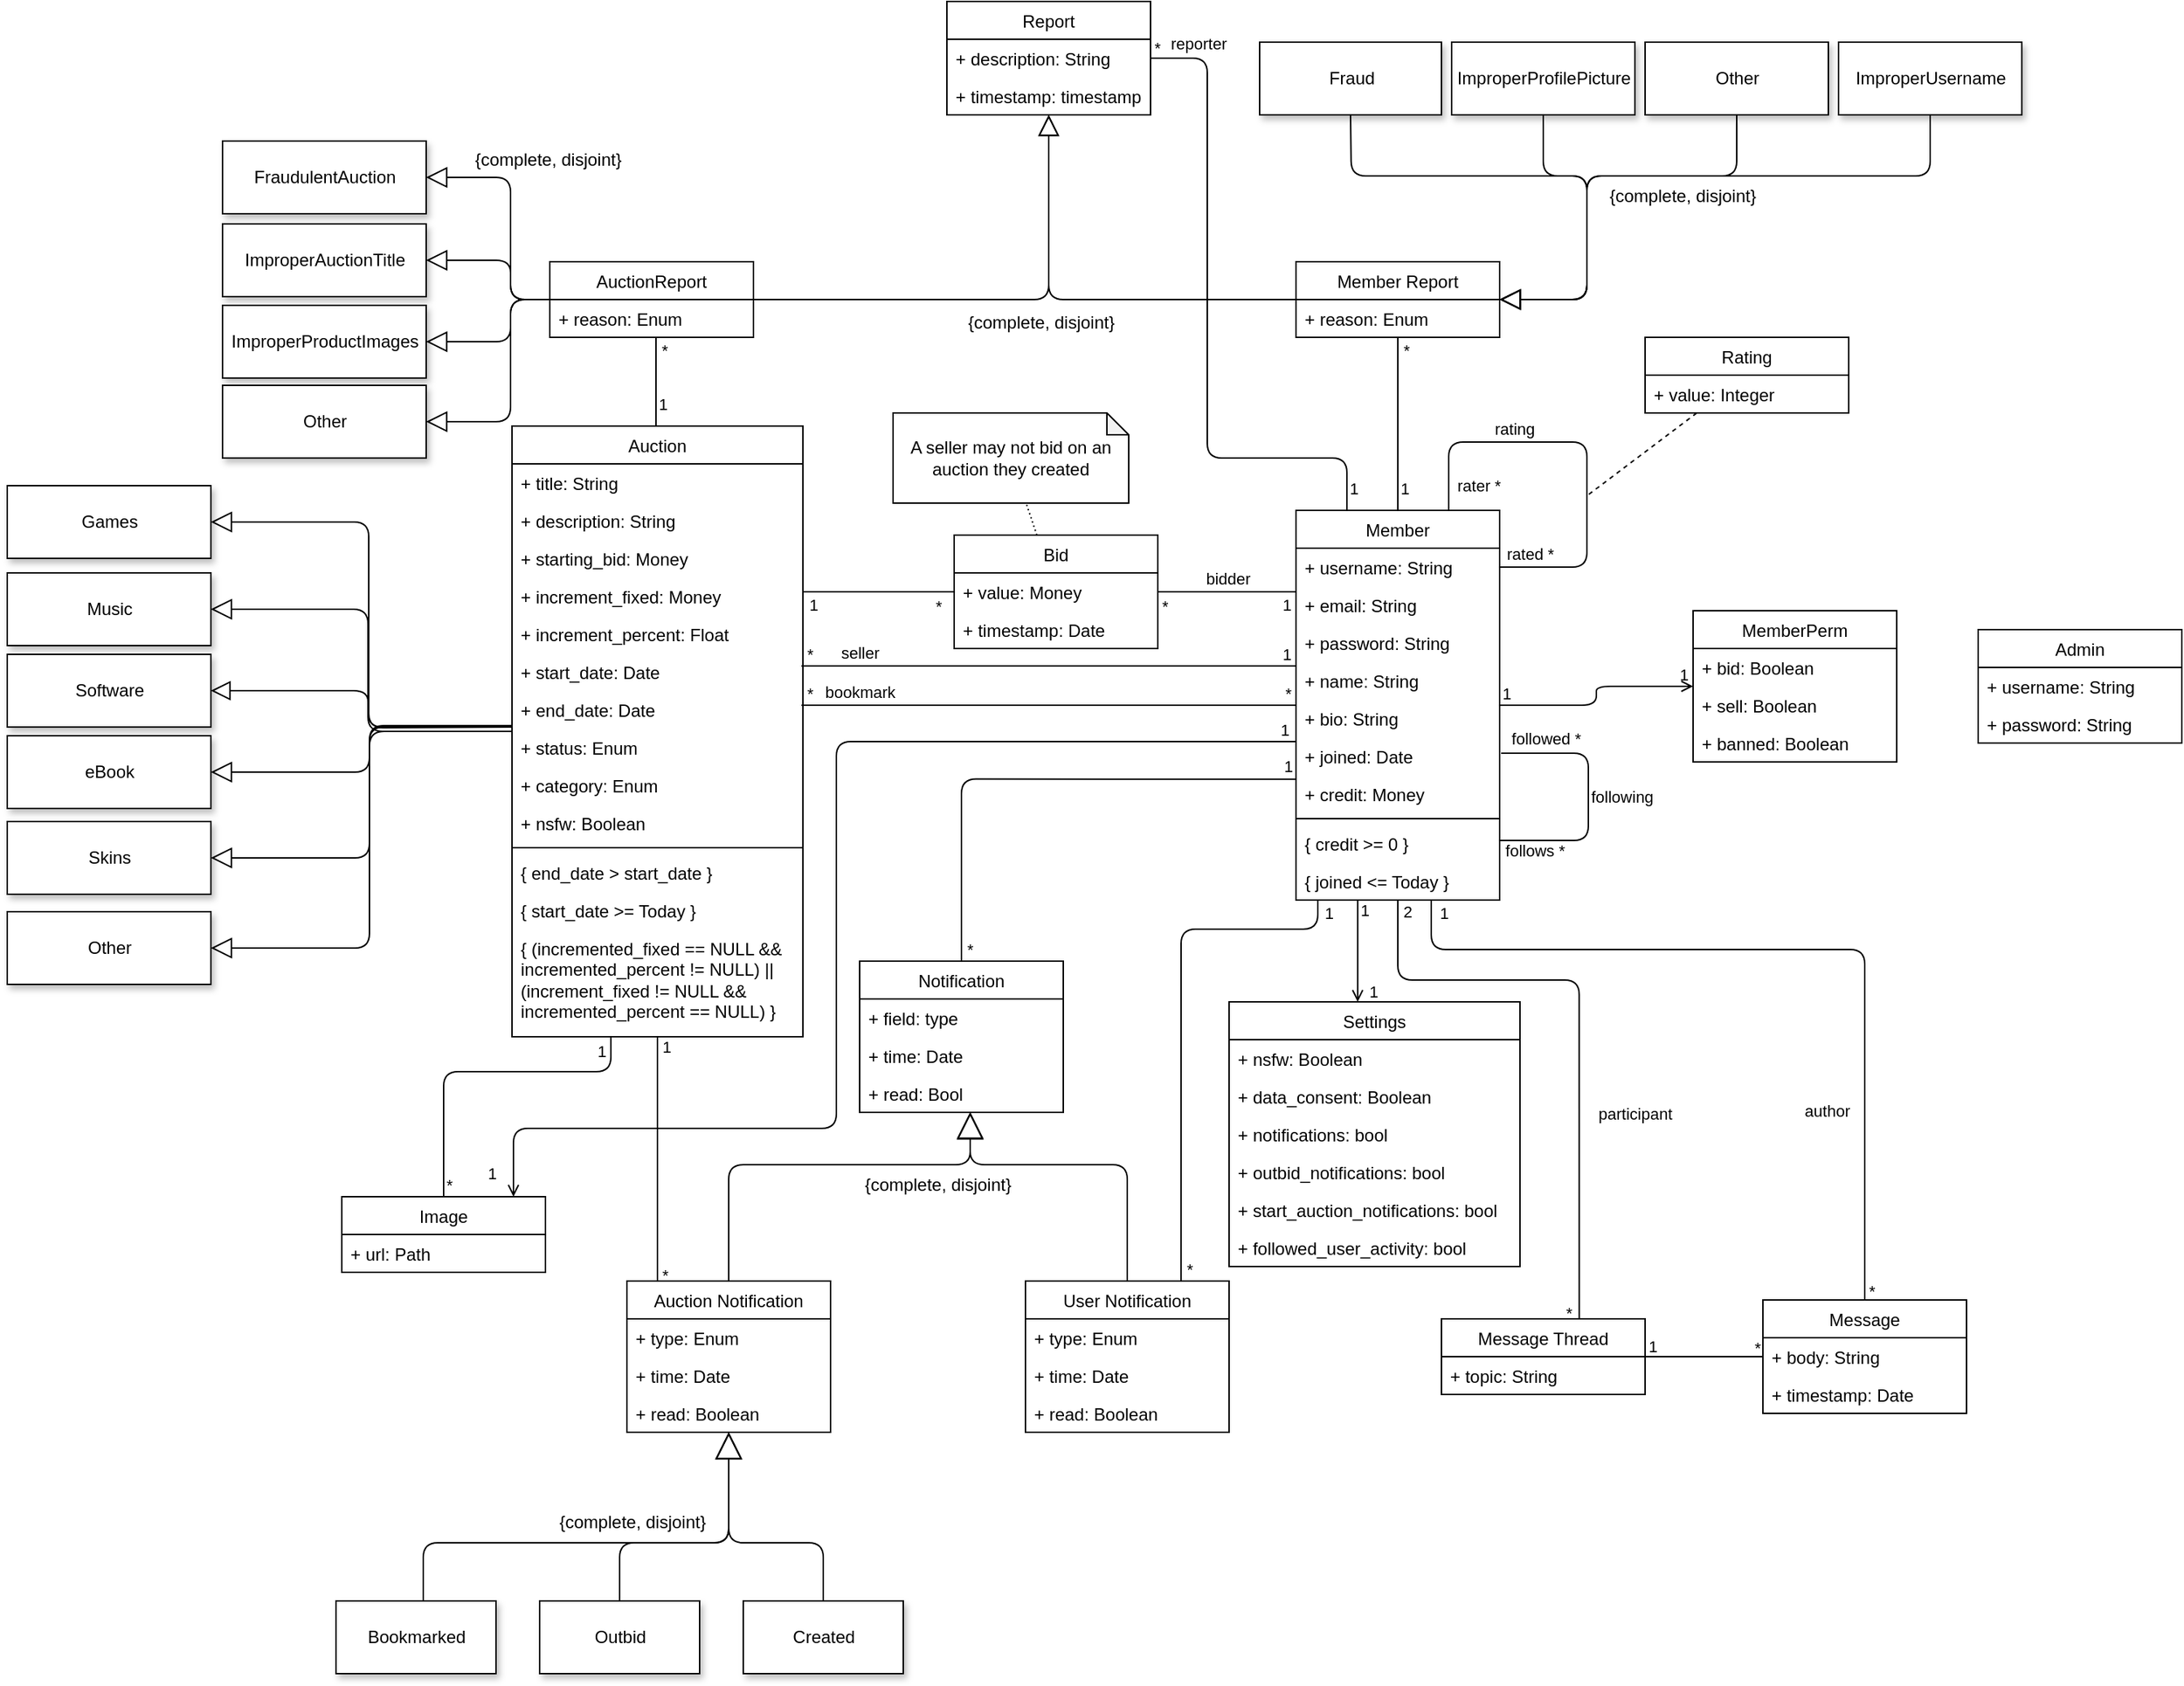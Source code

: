 <mxfile>
    <diagram id="5p2L-R4tzmacxb9t3PjI" name="Page-1">
        <mxGraphModel dx="1621" dy="937" grid="0" gridSize="20" guides="1" tooltips="1" connect="1" arrows="1" fold="1" page="0" pageScale="1" pageWidth="850" pageHeight="1100" math="0" shadow="0">
            <root>
                <mxCell id="0"/>
                <mxCell id="1" parent="0"/>
                <mxCell id="KnBPTcWeaxRC1HquYk8a-293" style="edgeStyle=orthogonalEdgeStyle;rounded=1;orthogonalLoop=1;jettySize=auto;html=1;startArrow=none;startFill=0;endArrow=open;endFill=0;" parent="1" source="2" target="280" edge="1">
                    <mxGeometry relative="1" as="geometry">
                        <Array as="points">
                            <mxPoint x="-196" y="389"/>
                            <mxPoint x="-196" y="655"/>
                            <mxPoint x="-418" y="655"/>
                        </Array>
                        <mxPoint x="-397" y="669" as="targetPoint"/>
                    </mxGeometry>
                </mxCell>
                <mxCell id="KnBPTcWeaxRC1HquYk8a-294" value="1" style="edgeLabel;html=1;align=center;verticalAlign=middle;resizable=0;points=[];" parent="KnBPTcWeaxRC1HquYk8a-293" vertex="1" connectable="0">
                    <mxGeometry x="-0.984" y="1" relative="1" as="geometry">
                        <mxPoint x="-0.87" y="-9" as="offset"/>
                    </mxGeometry>
                </mxCell>
                <mxCell id="KnBPTcWeaxRC1HquYk8a-295" value="1" style="edgeLabel;html=1;align=center;verticalAlign=middle;resizable=0;points=[];" parent="KnBPTcWeaxRC1HquYk8a-293" vertex="1" connectable="0">
                    <mxGeometry x="0.936" y="2" relative="1" as="geometry">
                        <mxPoint x="-17.67" y="11" as="offset"/>
                    </mxGeometry>
                </mxCell>
                <mxCell id="2" value="Member" style="swimlane;fontStyle=0;childLayout=stackLayout;horizontal=1;startSize=26;fillColor=none;horizontalStack=0;resizeParent=1;resizeParentMax=0;resizeLast=0;collapsible=1;marginBottom=0;" parent="1" vertex="1">
                    <mxGeometry x="120" y="230" width="140" height="268" as="geometry">
                        <mxRectangle x="120" y="247" width="100" height="26" as="alternateBounds"/>
                    </mxGeometry>
                </mxCell>
                <mxCell id="14" value="+ username: String" style="text;strokeColor=none;fillColor=none;align=left;verticalAlign=top;spacingLeft=4;spacingRight=4;overflow=hidden;rotatable=0;points=[[0,0.5],[1,0.5]];portConstraint=eastwest;" parent="2" vertex="1">
                    <mxGeometry y="26" width="140" height="26" as="geometry"/>
                </mxCell>
                <mxCell id="277" value="+ email: String" style="text;strokeColor=none;fillColor=none;align=left;verticalAlign=top;spacingLeft=4;spacingRight=4;overflow=hidden;rotatable=0;points=[[0,0.5],[1,0.5]];portConstraint=eastwest;" parent="2" vertex="1">
                    <mxGeometry y="52" width="140" height="26" as="geometry"/>
                </mxCell>
                <mxCell id="4" value="+ password: String" style="text;strokeColor=none;fillColor=none;align=left;verticalAlign=top;spacingLeft=4;spacingRight=4;overflow=hidden;rotatable=0;points=[[0,0.5],[1,0.5]];portConstraint=eastwest;" parent="2" vertex="1">
                    <mxGeometry y="78" width="140" height="26" as="geometry"/>
                </mxCell>
                <mxCell id="3" value="+ name: String" style="text;strokeColor=none;fillColor=none;align=left;verticalAlign=top;spacingLeft=4;spacingRight=4;overflow=hidden;rotatable=0;points=[[0,0.5],[1,0.5]];portConstraint=eastwest;" parent="2" vertex="1">
                    <mxGeometry y="104" width="140" height="26" as="geometry"/>
                </mxCell>
                <mxCell id="18" value="+ bio: String" style="text;strokeColor=none;fillColor=none;align=left;verticalAlign=top;spacingLeft=4;spacingRight=4;overflow=hidden;rotatable=0;points=[[0,0.5],[1,0.5]];portConstraint=eastwest;" parent="2" vertex="1">
                    <mxGeometry y="130" width="140" height="26" as="geometry"/>
                </mxCell>
                <mxCell id="65" value="following" style="endArrow=none;html=1;edgeStyle=orthogonalEdgeStyle;labelPosition=right;verticalLabelPosition=middle;align=left;verticalAlign=middle;labelBackgroundColor=none;" parent="2" source="2" edge="1">
                    <mxGeometry x="0.005" relative="1" as="geometry">
                        <mxPoint x="101.0" y="156.0" as="sourcePoint"/>
                        <mxPoint x="141" y="167" as="targetPoint"/>
                        <mxPoint as="offset"/>
                        <Array as="points">
                            <mxPoint x="201" y="227"/>
                            <mxPoint x="201" y="167"/>
                        </Array>
                    </mxGeometry>
                </mxCell>
                <mxCell id="66" value="follows *" style="edgeLabel;resizable=0;html=1;align=center;verticalAlign=top;labelPosition=center;verticalLabelPosition=bottom;labelBackgroundColor=none;" parent="65" connectable="0" vertex="1">
                    <mxGeometry x="-1" relative="1" as="geometry">
                        <mxPoint x="24.0" y="-6.0" as="offset"/>
                    </mxGeometry>
                </mxCell>
                <mxCell id="67" value="followed *" style="edgeLabel;resizable=0;html=1;align=right;verticalAlign=bottom;labelBackgroundColor=none;" parent="65" connectable="0" vertex="1">
                    <mxGeometry x="1" relative="1" as="geometry">
                        <mxPoint x="55" y="-2" as="offset"/>
                    </mxGeometry>
                </mxCell>
                <mxCell id="102" value="rating" style="endArrow=none;html=1;edgeStyle=orthogonalEdgeStyle;labelPosition=center;verticalLabelPosition=top;align=center;verticalAlign=bottom;exitX=1;exitY=0.5;exitDx=0;exitDy=0;entryX=0.75;entryY=0;entryDx=0;entryDy=0;labelBackgroundColor=none;" parent="2" source="14" target="2" edge="1">
                    <mxGeometry x="0.361" relative="1" as="geometry">
                        <mxPoint x="130.004" y="-54" as="sourcePoint"/>
                        <mxPoint x="160" y="-47" as="targetPoint"/>
                        <mxPoint as="offset"/>
                        <Array as="points">
                            <mxPoint x="200" y="39"/>
                            <mxPoint x="200" y="-47"/>
                            <mxPoint x="105" y="-47"/>
                        </Array>
                    </mxGeometry>
                </mxCell>
                <mxCell id="103" value="rated *" style="edgeLabel;resizable=0;html=1;align=left;verticalAlign=bottom;labelBackgroundColor=none;" parent="102" connectable="0" vertex="1">
                    <mxGeometry x="-1" relative="1" as="geometry">
                        <mxPoint x="3" y="-1" as="offset"/>
                    </mxGeometry>
                </mxCell>
                <mxCell id="104" value="rater *" style="edgeLabel;resizable=0;html=1;align=left;verticalAlign=middle;labelPosition=right;verticalLabelPosition=middle;labelBackgroundColor=none;" parent="102" connectable="0" vertex="1">
                    <mxGeometry x="1" relative="1" as="geometry">
                        <mxPoint x="4" y="-17" as="offset"/>
                    </mxGeometry>
                </mxCell>
                <mxCell id="113" value="+ joined: Date" style="text;strokeColor=none;fillColor=none;align=left;verticalAlign=top;spacingLeft=4;spacingRight=4;overflow=hidden;rotatable=0;points=[[0,0.5],[1,0.5]];portConstraint=eastwest;" parent="2" vertex="1">
                    <mxGeometry y="156" width="140" height="26" as="geometry"/>
                </mxCell>
                <mxCell id="279" value="+ credit: Money" style="text;strokeColor=none;fillColor=none;align=left;verticalAlign=top;spacingLeft=4;spacingRight=4;overflow=hidden;rotatable=0;points=[[0,0.5],[1,0.5]];portConstraint=eastwest;" parent="2" vertex="1">
                    <mxGeometry y="182" width="140" height="26" as="geometry"/>
                </mxCell>
                <mxCell id="347" value="" style="line;strokeWidth=1;fillColor=none;align=left;verticalAlign=middle;spacingTop=-1;spacingLeft=3;spacingRight=3;rotatable=0;labelPosition=right;points=[];portConstraint=eastwest;" vertex="1" parent="2">
                    <mxGeometry y="208" width="140" height="8" as="geometry"/>
                </mxCell>
                <mxCell id="349" value="{ credit &gt;= 0 }" style="text;strokeColor=none;fillColor=none;align=left;verticalAlign=top;spacingLeft=4;spacingRight=4;overflow=hidden;rotatable=0;points=[[0,0.5],[1,0.5]];portConstraint=eastwest;" vertex="1" parent="2">
                    <mxGeometry y="216" width="140" height="26" as="geometry"/>
                </mxCell>
                <mxCell id="351" value="{ joined &lt;= Today }" style="text;strokeColor=none;fillColor=none;align=left;verticalAlign=top;spacingLeft=4;spacingRight=4;overflow=hidden;rotatable=0;points=[[0,0.5],[1,0.5]];portConstraint=eastwest;" vertex="1" parent="2">
                    <mxGeometry y="242" width="140" height="26" as="geometry"/>
                </mxCell>
                <mxCell id="6" value="Auction" style="swimlane;fontStyle=0;childLayout=stackLayout;horizontal=1;startSize=26;fillColor=none;horizontalStack=0;resizeParent=1;resizeParentMax=0;resizeLast=0;collapsible=1;marginBottom=0;" parent="1" vertex="1">
                    <mxGeometry x="-419" y="172" width="200" height="420" as="geometry">
                        <mxRectangle x="-419" y="172" width="67" height="26" as="alternateBounds"/>
                    </mxGeometry>
                </mxCell>
                <mxCell id="7" value="+ title: String" style="text;strokeColor=none;fillColor=none;align=left;verticalAlign=top;spacingLeft=4;spacingRight=4;overflow=hidden;rotatable=0;points=[[0,0.5],[1,0.5]];portConstraint=eastwest;" parent="6" vertex="1">
                    <mxGeometry y="26" width="200" height="26" as="geometry"/>
                </mxCell>
                <mxCell id="8" value="+ description: String" style="text;strokeColor=none;fillColor=none;align=left;verticalAlign=top;spacingLeft=4;spacingRight=4;overflow=hidden;rotatable=0;points=[[0,0.5],[1,0.5]];portConstraint=eastwest;" parent="6" vertex="1">
                    <mxGeometry y="52" width="200" height="26" as="geometry"/>
                </mxCell>
                <mxCell id="9" value="+ starting_bid: Money" style="text;strokeColor=none;fillColor=none;align=left;verticalAlign=top;spacingLeft=4;spacingRight=4;overflow=hidden;rotatable=0;points=[[0,0.5],[1,0.5]];portConstraint=eastwest;" parent="6" vertex="1">
                    <mxGeometry y="78" width="200" height="26" as="geometry"/>
                </mxCell>
                <mxCell id="15" value="+ increment_fixed: Money" style="text;strokeColor=none;fillColor=none;align=left;verticalAlign=top;spacingLeft=4;spacingRight=4;overflow=hidden;rotatable=0;points=[[0,0.5],[1,0.5]];portConstraint=eastwest;" parent="6" vertex="1">
                    <mxGeometry y="104" width="200" height="26" as="geometry"/>
                </mxCell>
                <mxCell id="16" value="+ increment_percent: Float" style="text;strokeColor=none;fillColor=none;align=left;verticalAlign=top;spacingLeft=4;spacingRight=4;overflow=hidden;rotatable=0;points=[[0,0.5],[1,0.5]];portConstraint=eastwest;" parent="6" vertex="1">
                    <mxGeometry y="130" width="200" height="26" as="geometry"/>
                </mxCell>
                <mxCell id="17" value="+ start_date: Date" style="text;strokeColor=none;fillColor=none;align=left;verticalAlign=top;spacingLeft=4;spacingRight=4;overflow=hidden;rotatable=0;points=[[0,0.5],[1,0.5]];portConstraint=eastwest;" parent="6" vertex="1">
                    <mxGeometry y="156" width="200" height="26" as="geometry"/>
                </mxCell>
                <mxCell id="19" value="+ end_date: Date" style="text;strokeColor=none;fillColor=none;align=left;verticalAlign=top;spacingLeft=4;spacingRight=4;overflow=hidden;rotatable=0;points=[[0,0.5],[1,0.5]];portConstraint=eastwest;" parent="6" vertex="1">
                    <mxGeometry y="182" width="200" height="26" as="geometry"/>
                </mxCell>
                <mxCell id="20" value="+ status: Enum" style="text;strokeColor=none;fillColor=none;align=left;verticalAlign=top;spacingLeft=4;spacingRight=4;overflow=hidden;rotatable=0;points=[[0,0.5],[1,0.5]];portConstraint=eastwest;" parent="6" vertex="1">
                    <mxGeometry y="208" width="200" height="26" as="geometry"/>
                </mxCell>
                <mxCell id="93" value="+ category: Enum" style="text;strokeColor=none;fillColor=none;align=left;verticalAlign=top;spacingLeft=4;spacingRight=4;overflow=hidden;rotatable=0;points=[[0,0.5],[1,0.5]];portConstraint=eastwest;" parent="6" vertex="1">
                    <mxGeometry y="234" width="200" height="26" as="geometry"/>
                </mxCell>
                <mxCell id="288" value="+ nsfw: Boolean" style="text;strokeColor=none;fillColor=none;align=left;verticalAlign=top;spacingLeft=4;spacingRight=4;overflow=hidden;rotatable=0;points=[[0,0.5],[1,0.5]];portConstraint=eastwest;" parent="6" vertex="1">
                    <mxGeometry y="260" width="200" height="26" as="geometry"/>
                </mxCell>
                <mxCell id="307" value="" style="line;strokeWidth=1;fillColor=none;align=left;verticalAlign=middle;spacingTop=-1;spacingLeft=3;spacingRight=3;rotatable=0;labelPosition=right;points=[];portConstraint=eastwest;" parent="6" vertex="1">
                    <mxGeometry y="286" width="200" height="8" as="geometry"/>
                </mxCell>
                <mxCell id="310" value="{ end_date &gt; start_date }" style="text;strokeColor=none;fillColor=none;align=left;verticalAlign=top;spacingLeft=4;spacingRight=4;overflow=hidden;rotatable=0;points=[[0,0.5],[1,0.5]];portConstraint=eastwest;" parent="6" vertex="1">
                    <mxGeometry y="294" width="200" height="26" as="geometry"/>
                </mxCell>
                <mxCell id="350" value="{ start_date &gt;= Today }" style="text;strokeColor=none;fillColor=none;align=left;verticalAlign=top;spacingLeft=4;spacingRight=4;overflow=hidden;rotatable=0;points=[[0,0.5],[1,0.5]];portConstraint=eastwest;" vertex="1" parent="6">
                    <mxGeometry y="320" width="200" height="26" as="geometry"/>
                </mxCell>
                <mxCell id="311" value="{ (incremented_fixed == NULL &amp;&amp; incremented_percent != NULL) || (increment_fixed != NULL &amp;&amp; incremented_percent == NULL) }" style="text;strokeColor=none;fillColor=none;align=left;verticalAlign=top;spacingLeft=4;spacingRight=4;overflow=hidden;rotatable=0;points=[[0,0.5],[1,0.5]];portConstraint=eastwest;shadow=1;whiteSpace=wrap;" parent="6" vertex="1">
                    <mxGeometry y="346" width="200" height="74" as="geometry"/>
                </mxCell>
                <mxCell id="10" value="MemberPerm" style="swimlane;fontStyle=0;childLayout=stackLayout;horizontal=1;startSize=26;fillColor=none;horizontalStack=0;resizeParent=1;resizeParentMax=0;resizeLast=0;collapsible=1;marginBottom=0;" parent="1" vertex="1">
                    <mxGeometry x="393" y="299" width="140" height="104" as="geometry"/>
                </mxCell>
                <mxCell id="11" value="+ bid: Boolean" style="text;strokeColor=none;fillColor=none;align=left;verticalAlign=top;spacingLeft=4;spacingRight=4;overflow=hidden;rotatable=0;points=[[0,0.5],[1,0.5]];portConstraint=eastwest;" parent="10" vertex="1">
                    <mxGeometry y="26" width="140" height="26" as="geometry"/>
                </mxCell>
                <mxCell id="12" value="+ sell: Boolean" style="text;strokeColor=none;fillColor=none;align=left;verticalAlign=top;spacingLeft=4;spacingRight=4;overflow=hidden;rotatable=0;points=[[0,0.5],[1,0.5]];portConstraint=eastwest;" parent="10" vertex="1">
                    <mxGeometry y="52" width="140" height="26" as="geometry"/>
                </mxCell>
                <mxCell id="13" value="+ banned: Boolean" style="text;strokeColor=none;fillColor=none;align=left;verticalAlign=top;spacingLeft=4;spacingRight=4;overflow=hidden;rotatable=0;points=[[0,0.5],[1,0.5]];portConstraint=eastwest;" parent="10" vertex="1">
                    <mxGeometry y="78" width="140" height="26" as="geometry"/>
                </mxCell>
                <mxCell id="333" style="edgeStyle=orthogonalEdgeStyle;rounded=0;orthogonalLoop=1;jettySize=auto;html=1;endArrow=none;endFill=0;" edge="1" parent="1" source="32" target="6">
                    <mxGeometry relative="1" as="geometry">
                        <Array as="points">
                            <mxPoint x="-199" y="286"/>
                            <mxPoint x="-199" y="286"/>
                        </Array>
                    </mxGeometry>
                </mxCell>
                <mxCell id="334" value="1" style="edgeLabel;html=1;align=center;verticalAlign=middle;resizable=0;points=[];" connectable="0" vertex="1" parent="333">
                    <mxGeometry x="0.897" relative="1" as="geometry">
                        <mxPoint x="0.89" y="9" as="offset"/>
                    </mxGeometry>
                </mxCell>
                <mxCell id="335" value="*" style="edgeLabel;html=1;align=center;verticalAlign=middle;resizable=0;points=[];" connectable="0" vertex="1" parent="333">
                    <mxGeometry x="-0.783" y="1" relative="1" as="geometry">
                        <mxPoint y="9" as="offset"/>
                    </mxGeometry>
                </mxCell>
                <mxCell id="32" value="Bid" style="swimlane;fontStyle=0;childLayout=stackLayout;horizontal=1;startSize=26;fillColor=none;horizontalStack=0;resizeParent=1;resizeParentMax=0;resizeLast=0;collapsible=1;marginBottom=0;" parent="1" vertex="1">
                    <mxGeometry x="-115" y="247" width="140" height="78" as="geometry"/>
                </mxCell>
                <mxCell id="33" value="+ value: Money" style="text;strokeColor=none;fillColor=none;align=left;verticalAlign=top;spacingLeft=4;spacingRight=4;overflow=hidden;rotatable=0;points=[[0,0.5],[1,0.5]];portConstraint=eastwest;" parent="32" vertex="1">
                    <mxGeometry y="26" width="140" height="26" as="geometry"/>
                </mxCell>
                <mxCell id="34" value="+ timestamp: Date" style="text;strokeColor=none;fillColor=none;align=left;verticalAlign=top;spacingLeft=4;spacingRight=4;overflow=hidden;rotatable=0;points=[[0,0.5],[1,0.5]];portConstraint=eastwest;" parent="32" vertex="1">
                    <mxGeometry y="52" width="140" height="26" as="geometry"/>
                </mxCell>
                <mxCell id="48" value="seller" style="endArrow=none;html=1;edgeStyle=orthogonalEdgeStyle;entryX=0;entryY=0.5;entryDx=0;entryDy=0;exitX=1;exitY=0.5;exitDx=0;exitDy=0;labelPosition=center;verticalLabelPosition=top;align=center;verticalAlign=bottom;labelBackgroundColor=none;" parent="1" edge="1">
                    <mxGeometry x="-0.765" relative="1" as="geometry">
                        <mxPoint x="-220" y="337" as="sourcePoint"/>
                        <mxPoint x="120" y="337" as="targetPoint"/>
                        <mxPoint as="offset"/>
                    </mxGeometry>
                </mxCell>
                <mxCell id="49" value="*" style="edgeLabel;resizable=0;html=1;align=left;verticalAlign=bottom;labelBackgroundColor=none;" parent="48" connectable="0" vertex="1">
                    <mxGeometry x="-1" relative="1" as="geometry">
                        <mxPoint x="2" as="offset"/>
                    </mxGeometry>
                </mxCell>
                <mxCell id="50" value="1" style="edgeLabel;resizable=0;html=1;align=right;verticalAlign=bottom;labelBackgroundColor=none;" parent="48" connectable="0" vertex="1">
                    <mxGeometry x="1" relative="1" as="geometry">
                        <mxPoint x="-3" as="offset"/>
                    </mxGeometry>
                </mxCell>
                <mxCell id="54" value="" style="endArrow=open;html=1;edgeStyle=orthogonalEdgeStyle;startArrow=none;startFill=0;endFill=0;" parent="1" source="2" target="10" edge="1">
                    <mxGeometry relative="1" as="geometry">
                        <mxPoint x="240" y="520" as="sourcePoint"/>
                        <mxPoint x="400" y="520" as="targetPoint"/>
                    </mxGeometry>
                </mxCell>
                <mxCell id="55" value="1" style="edgeLabel;resizable=0;html=1;align=left;verticalAlign=bottom;labelBackgroundColor=none;" parent="54" connectable="0" vertex="1">
                    <mxGeometry x="-1" relative="1" as="geometry"/>
                </mxCell>
                <mxCell id="56" value="1" style="edgeLabel;resizable=0;html=1;align=right;verticalAlign=bottom;labelBackgroundColor=none;" parent="54" connectable="0" vertex="1">
                    <mxGeometry x="1" relative="1" as="geometry">
                        <mxPoint x="-2.19" as="offset"/>
                    </mxGeometry>
                </mxCell>
                <mxCell id="58" value="Admin" style="swimlane;fontStyle=0;childLayout=stackLayout;horizontal=1;startSize=26;fillColor=none;horizontalStack=0;resizeParent=1;resizeParentMax=0;resizeLast=0;collapsible=1;marginBottom=0;" parent="1" vertex="1">
                    <mxGeometry x="589" y="312" width="140" height="78" as="geometry"/>
                </mxCell>
                <mxCell id="59" value="+ username: String" style="text;strokeColor=none;fillColor=none;align=left;verticalAlign=top;spacingLeft=4;spacingRight=4;overflow=hidden;rotatable=0;points=[[0,0.5],[1,0.5]];portConstraint=eastwest;" parent="58" vertex="1">
                    <mxGeometry y="26" width="140" height="26" as="geometry"/>
                </mxCell>
                <mxCell id="60" value="+ password: String" style="text;strokeColor=none;fillColor=none;align=left;verticalAlign=top;spacingLeft=4;spacingRight=4;overflow=hidden;rotatable=0;points=[[0,0.5],[1,0.5]];portConstraint=eastwest;" parent="58" vertex="1">
                    <mxGeometry y="52" width="140" height="26" as="geometry"/>
                </mxCell>
                <mxCell id="62" value="bookmark" style="endArrow=none;html=1;edgeStyle=orthogonalEdgeStyle;exitX=1;exitY=0.5;exitDx=0;exitDy=0;labelPosition=center;verticalLabelPosition=top;align=center;verticalAlign=bottom;labelBackgroundColor=none;" parent="1" edge="1">
                    <mxGeometry x="-0.765" relative="1" as="geometry">
                        <mxPoint x="-220" y="364" as="sourcePoint"/>
                        <mxPoint x="120" y="364" as="targetPoint"/>
                        <mxPoint as="offset"/>
                    </mxGeometry>
                </mxCell>
                <mxCell id="63" value="*" style="edgeLabel;resizable=0;html=1;align=left;verticalAlign=bottom;labelBackgroundColor=none;" parent="62" connectable="0" vertex="1">
                    <mxGeometry x="-1" relative="1" as="geometry">
                        <mxPoint x="2" as="offset"/>
                    </mxGeometry>
                </mxCell>
                <mxCell id="64" value="*" style="edgeLabel;resizable=0;html=1;align=right;verticalAlign=bottom;labelBackgroundColor=none;" parent="62" connectable="0" vertex="1">
                    <mxGeometry x="1" relative="1" as="geometry">
                        <mxPoint x="-3" as="offset"/>
                    </mxGeometry>
                </mxCell>
                <mxCell id="68" value="Member Report" style="swimlane;fontStyle=0;childLayout=stackLayout;horizontal=1;startSize=26;fillColor=none;horizontalStack=0;resizeParent=1;resizeParentMax=0;resizeLast=0;collapsible=1;marginBottom=0;" parent="1" vertex="1">
                    <mxGeometry x="120" y="59" width="140" height="52" as="geometry"/>
                </mxCell>
                <mxCell id="69" value="+ reason: Enum" style="text;strokeColor=none;fillColor=none;align=left;verticalAlign=top;spacingLeft=4;spacingRight=4;overflow=hidden;rotatable=0;points=[[0,0.5],[1,0.5]];portConstraint=eastwest;" parent="68" vertex="1">
                    <mxGeometry y="26" width="140" height="26" as="geometry"/>
                </mxCell>
                <mxCell id="72" value="AuctionReport" style="swimlane;fontStyle=0;childLayout=stackLayout;horizontal=1;startSize=26;fillColor=none;horizontalStack=0;resizeParent=1;resizeParentMax=0;resizeLast=0;collapsible=1;marginBottom=0;" parent="1" vertex="1">
                    <mxGeometry x="-393" y="59" width="140" height="52" as="geometry">
                        <mxRectangle x="-370" y="59" width="103" height="26" as="alternateBounds"/>
                    </mxGeometry>
                </mxCell>
                <mxCell id="73" value="+ reason: Enum" style="text;strokeColor=none;fillColor=none;align=left;verticalAlign=top;spacingLeft=4;spacingRight=4;overflow=hidden;rotatable=0;points=[[0,0.5],[1,0.5]];portConstraint=eastwest;" parent="72" vertex="1">
                    <mxGeometry y="26" width="140" height="26" as="geometry"/>
                </mxCell>
                <mxCell id="76" value="Report" style="swimlane;fontStyle=0;childLayout=stackLayout;horizontal=1;startSize=26;fillColor=none;horizontalStack=0;resizeParent=1;resizeParentMax=0;resizeLast=0;collapsible=1;marginBottom=0;" parent="1" vertex="1">
                    <mxGeometry x="-120" y="-120" width="140" height="78" as="geometry"/>
                </mxCell>
                <mxCell id="77" value="+ description: String" style="text;strokeColor=none;fillColor=none;align=left;verticalAlign=top;spacingLeft=4;spacingRight=4;overflow=hidden;rotatable=0;points=[[0,0.5],[1,0.5]];portConstraint=eastwest;" parent="76" vertex="1">
                    <mxGeometry y="26" width="140" height="26" as="geometry"/>
                </mxCell>
                <mxCell id="78" value="+ timestamp: timestamp" style="text;strokeColor=none;fillColor=none;align=left;verticalAlign=top;spacingLeft=4;spacingRight=4;overflow=hidden;rotatable=0;points=[[0,0.5],[1,0.5]];portConstraint=eastwest;" parent="76" vertex="1">
                    <mxGeometry y="52" width="140" height="26" as="geometry"/>
                </mxCell>
                <mxCell id="80" value="" style="endArrow=block;endFill=0;endSize=12;html=1;" parent="1" source="68" target="76" edge="1">
                    <mxGeometry width="160" relative="1" as="geometry">
                        <mxPoint x="-160" y="80" as="sourcePoint"/>
                        <mxPoint y="80" as="targetPoint"/>
                        <Array as="points">
                            <mxPoint x="-50" y="85"/>
                        </Array>
                    </mxGeometry>
                </mxCell>
                <mxCell id="81" value="" style="endArrow=block;endFill=0;endSize=12;html=1;" parent="1" source="72" target="76" edge="1">
                    <mxGeometry width="160" relative="1" as="geometry">
                        <mxPoint x="140.279" y="79" as="sourcePoint"/>
                        <mxPoint x="39.721" y="4" as="targetPoint"/>
                        <Array as="points">
                            <mxPoint x="-50" y="85"/>
                        </Array>
                    </mxGeometry>
                </mxCell>
                <mxCell id="84" value="" style="endArrow=none;html=1;edgeStyle=orthogonalEdgeStyle;labelPosition=center;verticalLabelPosition=top;align=center;verticalAlign=bottom;" parent="1" source="72" target="6" edge="1">
                    <mxGeometry x="-0.309" relative="1" as="geometry">
                        <mxPoint x="-200" y="332" as="sourcePoint"/>
                        <mxPoint x="140" y="332" as="targetPoint"/>
                        <mxPoint as="offset"/>
                        <Array as="points">
                            <mxPoint x="-320" y="132"/>
                            <mxPoint x="-320" y="132"/>
                        </Array>
                    </mxGeometry>
                </mxCell>
                <mxCell id="85" value="*" style="edgeLabel;resizable=0;html=1;align=left;verticalAlign=middle;labelPosition=right;verticalLabelPosition=middle;labelBackgroundColor=none;" parent="84" connectable="0" vertex="1">
                    <mxGeometry x="-1" relative="1" as="geometry">
                        <mxPoint x="2" y="9" as="offset"/>
                    </mxGeometry>
                </mxCell>
                <mxCell id="86" value="1" style="edgeLabel;resizable=0;html=1;align=left;verticalAlign=middle;labelPosition=right;verticalLabelPosition=middle;labelBackgroundColor=none;" parent="84" connectable="0" vertex="1">
                    <mxGeometry x="1" relative="1" as="geometry">
                        <mxPoint y="-14.95" as="offset"/>
                    </mxGeometry>
                </mxCell>
                <mxCell id="87" value="" style="endArrow=none;html=1;edgeStyle=orthogonalEdgeStyle;labelPosition=center;verticalLabelPosition=top;align=center;verticalAlign=bottom;" parent="1" source="68" target="2" edge="1">
                    <mxGeometry x="-0.309" relative="1" as="geometry">
                        <mxPoint x="-280" y="131" as="sourcePoint"/>
                        <mxPoint x="-280" y="215" as="targetPoint"/>
                        <mxPoint as="offset"/>
                    </mxGeometry>
                </mxCell>
                <mxCell id="88" value="*" style="edgeLabel;resizable=0;html=1;align=left;verticalAlign=middle;labelPosition=right;verticalLabelPosition=middle;labelBackgroundColor=none;" parent="87" connectable="0" vertex="1">
                    <mxGeometry x="-1" relative="1" as="geometry">
                        <mxPoint x="2" y="9" as="offset"/>
                    </mxGeometry>
                </mxCell>
                <mxCell id="89" value="1" style="edgeLabel;resizable=0;html=1;align=left;verticalAlign=middle;labelPosition=right;verticalLabelPosition=middle;labelBackgroundColor=none;" parent="87" connectable="0" vertex="1">
                    <mxGeometry x="1" relative="1" as="geometry">
                        <mxPoint y="-14.95" as="offset"/>
                    </mxGeometry>
                </mxCell>
                <mxCell id="90" value="reporter" style="endArrow=none;html=1;labelPosition=right;verticalLabelPosition=middle;align=left;verticalAlign=middle;entryX=0.25;entryY=0;entryDx=0;entryDy=0;labelBackgroundColor=none;" parent="1" source="76" target="2" edge="1">
                    <mxGeometry x="-0.948" y="10" relative="1" as="geometry">
                        <mxPoint x="210" y="131" as="sourcePoint"/>
                        <mxPoint x="210" y="267" as="targetPoint"/>
                        <mxPoint as="offset"/>
                        <Array as="points">
                            <mxPoint x="59" y="-81"/>
                            <mxPoint x="59" y="194"/>
                            <mxPoint x="155" y="194"/>
                        </Array>
                    </mxGeometry>
                </mxCell>
                <mxCell id="91" value="*" style="edgeLabel;resizable=0;html=1;align=right;verticalAlign=top;labelPosition=left;verticalLabelPosition=bottom;labelBackgroundColor=none;" parent="90" connectable="0" vertex="1">
                    <mxGeometry x="-1" relative="1" as="geometry">
                        <mxPoint x="7" y="-20" as="offset"/>
                    </mxGeometry>
                </mxCell>
                <mxCell id="92" value="1" style="edgeLabel;resizable=0;html=1;align=left;verticalAlign=middle;labelPosition=right;verticalLabelPosition=middle;labelBackgroundColor=none;" parent="90" connectable="0" vertex="1">
                    <mxGeometry x="1" relative="1" as="geometry">
                        <mxPoint y="-14.95" as="offset"/>
                    </mxGeometry>
                </mxCell>
                <mxCell id="98" value="Rating" style="swimlane;fontStyle=0;childLayout=stackLayout;horizontal=1;startSize=26;fillColor=none;horizontalStack=0;resizeParent=1;resizeParentMax=0;resizeLast=0;collapsible=1;marginBottom=0;" parent="1" vertex="1">
                    <mxGeometry x="360" y="111" width="140" height="52" as="geometry"/>
                </mxCell>
                <mxCell id="99" value="+ value: Integer" style="text;strokeColor=none;fillColor=none;align=left;verticalAlign=top;spacingLeft=4;spacingRight=4;overflow=hidden;rotatable=0;points=[[0,0.5],[1,0.5]];portConstraint=eastwest;" parent="98" vertex="1">
                    <mxGeometry y="26" width="140" height="26" as="geometry"/>
                </mxCell>
                <mxCell id="105" value="" style="endArrow=none;html=1;dashed=1;" parent="1" source="98" edge="1">
                    <mxGeometry relative="1" as="geometry">
                        <mxPoint x="-29.966" y="267" as="sourcePoint"/>
                        <mxPoint x="320" y="220" as="targetPoint"/>
                    </mxGeometry>
                </mxCell>
                <mxCell id="KnBPTcWeaxRC1HquYk8a-289" style="edgeStyle=orthogonalEdgeStyle;rounded=0;orthogonalLoop=1;jettySize=auto;html=1;startArrow=open;startFill=0;endArrow=none;endFill=0;entryX=0.303;entryY=0.994;entryDx=0;entryDy=0;entryPerimeter=0;" parent="1" source="106" target="351" edge="1">
                    <mxGeometry relative="1" as="geometry">
                        <Array as="points">
                            <mxPoint x="162" y="499"/>
                        </Array>
                    </mxGeometry>
                </mxCell>
                <mxCell id="KnBPTcWeaxRC1HquYk8a-291" value="1" style="edgeLabel;html=1;align=center;verticalAlign=middle;resizable=0;points=[];" parent="KnBPTcWeaxRC1HquYk8a-289" vertex="1" connectable="0">
                    <mxGeometry x="0.887" y="1" relative="1" as="geometry">
                        <mxPoint x="5.6" y="3" as="offset"/>
                    </mxGeometry>
                </mxCell>
                <mxCell id="KnBPTcWeaxRC1HquYk8a-292" value="1" style="edgeLabel;html=1;align=center;verticalAlign=middle;resizable=0;points=[];" parent="KnBPTcWeaxRC1HquYk8a-289" vertex="1" connectable="0">
                    <mxGeometry x="-0.844" y="-1" relative="1" as="geometry">
                        <mxPoint x="9" y="-1.59" as="offset"/>
                    </mxGeometry>
                </mxCell>
                <mxCell id="106" value="Settings" style="swimlane;fontStyle=0;childLayout=stackLayout;horizontal=1;startSize=26;fillColor=none;horizontalStack=0;resizeParent=1;resizeParentMax=0;resizeLast=0;collapsible=1;marginBottom=0;" parent="1" vertex="1">
                    <mxGeometry x="74" y="568" width="200" height="182" as="geometry"/>
                </mxCell>
                <mxCell id="107" value="+ nsfw: Boolean" style="text;strokeColor=none;fillColor=none;align=left;verticalAlign=top;spacingLeft=4;spacingRight=4;overflow=hidden;rotatable=0;points=[[0,0.5],[1,0.5]];portConstraint=eastwest;" parent="106" vertex="1">
                    <mxGeometry y="26" width="200" height="26" as="geometry"/>
                </mxCell>
                <mxCell id="114" value="+ data_consent: Boolean" style="text;strokeColor=none;fillColor=none;align=left;verticalAlign=top;spacingLeft=4;spacingRight=4;overflow=hidden;rotatable=0;points=[[0,0.5],[1,0.5]];portConstraint=eastwest;" parent="106" vertex="1">
                    <mxGeometry y="52" width="200" height="26" as="geometry"/>
                </mxCell>
                <mxCell id="115" value="+ notifications: bool" style="text;strokeColor=none;fillColor=none;align=left;verticalAlign=top;spacingLeft=4;spacingRight=4;overflow=hidden;rotatable=0;points=[[0,0.5],[1,0.5]];portConstraint=eastwest;" parent="106" vertex="1">
                    <mxGeometry y="78" width="200" height="26" as="geometry"/>
                </mxCell>
                <mxCell id="116" value="+ outbid_notifications: bool" style="text;strokeColor=none;fillColor=none;align=left;verticalAlign=top;spacingLeft=4;spacingRight=4;overflow=hidden;rotatable=0;points=[[0,0.5],[1,0.5]];portConstraint=eastwest;" parent="106" vertex="1">
                    <mxGeometry y="104" width="200" height="26" as="geometry"/>
                </mxCell>
                <mxCell id="117" value="+ start_auction_notifications: bool" style="text;strokeColor=none;fillColor=none;align=left;verticalAlign=top;spacingLeft=4;spacingRight=4;overflow=hidden;rotatable=0;points=[[0,0.5],[1,0.5]];portConstraint=eastwest;" parent="106" vertex="1">
                    <mxGeometry y="130" width="200" height="26" as="geometry"/>
                </mxCell>
                <mxCell id="118" value="+ followed_user_activity: bool" style="text;strokeColor=none;fillColor=none;align=left;verticalAlign=top;spacingLeft=4;spacingRight=4;overflow=hidden;rotatable=0;points=[[0,0.5],[1,0.5]];portConstraint=eastwest;" parent="106" vertex="1">
                    <mxGeometry y="156" width="200" height="26" as="geometry"/>
                </mxCell>
                <mxCell id="147" value="bidder" style="endArrow=none;html=1;edgeStyle=orthogonalEdgeStyle;labelPosition=center;verticalLabelPosition=top;align=center;verticalAlign=bottom;labelBackgroundColor=none;" parent="1" source="32" target="2" edge="1">
                    <mxGeometry x="0.008" relative="1" as="geometry">
                        <mxPoint x="60" y="300" as="sourcePoint"/>
                        <mxPoint x="-30" y="318" as="targetPoint"/>
                        <mxPoint as="offset"/>
                        <Array as="points">
                            <mxPoint x="60" y="286"/>
                            <mxPoint x="60" y="286"/>
                        </Array>
                    </mxGeometry>
                </mxCell>
                <mxCell id="148" value="*" style="edgeLabel;resizable=0;html=1;align=left;verticalAlign=bottom;labelBackgroundColor=none;" parent="147" connectable="0" vertex="1">
                    <mxGeometry x="-1" relative="1" as="geometry">
                        <mxPoint x="1" y="18" as="offset"/>
                    </mxGeometry>
                </mxCell>
                <mxCell id="149" value="1" style="edgeLabel;resizable=0;html=1;align=right;verticalAlign=bottom;labelBackgroundColor=none;" parent="147" connectable="0" vertex="1">
                    <mxGeometry x="1" relative="1" as="geometry">
                        <mxPoint x="-3" y="17" as="offset"/>
                    </mxGeometry>
                </mxCell>
                <mxCell id="150" value="Notification" style="swimlane;fontStyle=0;childLayout=stackLayout;horizontal=1;startSize=26;fillColor=none;horizontalStack=0;resizeParent=1;resizeParentMax=0;resizeLast=0;collapsible=1;marginBottom=0;" parent="1" vertex="1">
                    <mxGeometry x="-180" y="540" width="140" height="104" as="geometry"/>
                </mxCell>
                <mxCell id="151" value="+ field: type" style="text;strokeColor=none;fillColor=none;align=left;verticalAlign=top;spacingLeft=4;spacingRight=4;overflow=hidden;rotatable=0;points=[[0,0.5],[1,0.5]];portConstraint=eastwest;" parent="150" vertex="1">
                    <mxGeometry y="26" width="140" height="26" as="geometry"/>
                </mxCell>
                <mxCell id="152" value="+ time: Date" style="text;strokeColor=none;fillColor=none;align=left;verticalAlign=top;spacingLeft=4;spacingRight=4;overflow=hidden;rotatable=0;points=[[0,0.5],[1,0.5]];portConstraint=eastwest;" parent="150" vertex="1">
                    <mxGeometry y="52" width="140" height="26" as="geometry"/>
                </mxCell>
                <mxCell id="153" value="+ read: Bool" style="text;strokeColor=none;fillColor=none;align=left;verticalAlign=top;spacingLeft=4;spacingRight=4;overflow=hidden;rotatable=0;points=[[0,0.5],[1,0.5]];portConstraint=eastwest;" parent="150" vertex="1">
                    <mxGeometry y="78" width="140" height="26" as="geometry"/>
                </mxCell>
                <mxCell id="154" value="" style="endArrow=none;html=1;edgeStyle=orthogonalEdgeStyle;entryX=0.002;entryY=0.109;entryDx=0;entryDy=0;exitX=0.5;exitY=0;exitDx=0;exitDy=0;entryPerimeter=0;" parent="1" source="150" target="279" edge="1">
                    <mxGeometry relative="1" as="geometry">
                        <mxPoint x="-100" y="455" as="sourcePoint"/>
                        <mxPoint x="60" y="455" as="targetPoint"/>
                    </mxGeometry>
                </mxCell>
                <mxCell id="155" value="*" style="edgeLabel;resizable=0;html=1;align=left;verticalAlign=bottom;labelBackgroundColor=none;" parent="154" connectable="0" vertex="1">
                    <mxGeometry x="-1" relative="1" as="geometry">
                        <mxPoint x="2" as="offset"/>
                    </mxGeometry>
                </mxCell>
                <mxCell id="156" value="1" style="edgeLabel;resizable=0;html=1;align=right;verticalAlign=bottom;labelBackgroundColor=none;" parent="154" connectable="0" vertex="1">
                    <mxGeometry x="1" relative="1" as="geometry">
                        <mxPoint x="-2" as="offset"/>
                    </mxGeometry>
                </mxCell>
                <mxCell id="312" style="edgeStyle=orthogonalEdgeStyle;rounded=0;orthogonalLoop=1;jettySize=auto;html=1;endArrow=none;endFill=0;" parent="1" source="164" target="6" edge="1">
                    <mxGeometry relative="1" as="geometry">
                        <Array as="points">
                            <mxPoint x="-319" y="708"/>
                            <mxPoint x="-319" y="708"/>
                        </Array>
                        <mxPoint x="-303" y="594" as="targetPoint"/>
                    </mxGeometry>
                </mxCell>
                <mxCell id="314" value="1" style="edgeLabel;html=1;align=center;verticalAlign=middle;resizable=0;points=[];" parent="312" connectable="0" vertex="1">
                    <mxGeometry x="0.897" y="-2" relative="1" as="geometry">
                        <mxPoint x="4" y="-2.22" as="offset"/>
                    </mxGeometry>
                </mxCell>
                <mxCell id="316" value="*" style="edgeLabel;html=1;align=center;verticalAlign=middle;resizable=0;points=[];" parent="312" connectable="0" vertex="1">
                    <mxGeometry x="-0.955" y="-1" relative="1" as="geometry">
                        <mxPoint x="4" as="offset"/>
                    </mxGeometry>
                </mxCell>
                <mxCell id="164" value="Auction Notification" style="swimlane;fontStyle=0;childLayout=stackLayout;horizontal=1;startSize=26;fillColor=none;horizontalStack=0;resizeParent=1;resizeParentMax=0;resizeLast=0;collapsible=1;marginBottom=0;shadow=0;" parent="1" vertex="1">
                    <mxGeometry x="-340" y="760" width="140" height="104" as="geometry">
                        <mxRectangle x="-340" y="760" width="140" height="26" as="alternateBounds"/>
                    </mxGeometry>
                </mxCell>
                <mxCell id="165" value="+ type: Enum" style="text;strokeColor=none;fillColor=none;align=left;verticalAlign=top;spacingLeft=4;spacingRight=4;overflow=hidden;rotatable=0;points=[[0,0.5],[1,0.5]];portConstraint=eastwest;" parent="164" vertex="1">
                    <mxGeometry y="26" width="140" height="26" as="geometry"/>
                </mxCell>
                <mxCell id="166" value="+ time: Date" style="text;strokeColor=none;fillColor=none;align=left;verticalAlign=top;spacingLeft=4;spacingRight=4;overflow=hidden;rotatable=0;points=[[0,0.5],[1,0.5]];portConstraint=eastwest;" parent="164" vertex="1">
                    <mxGeometry y="52" width="140" height="26" as="geometry"/>
                </mxCell>
                <mxCell id="167" value="+ read: Boolean" style="text;strokeColor=none;fillColor=none;align=left;verticalAlign=top;spacingLeft=4;spacingRight=4;overflow=hidden;rotatable=0;points=[[0,0.5],[1,0.5]];portConstraint=eastwest;" parent="164" vertex="1">
                    <mxGeometry y="78" width="140" height="26" as="geometry"/>
                </mxCell>
                <mxCell id="168" value="User Notification" style="swimlane;fontStyle=0;childLayout=stackLayout;horizontal=1;startSize=26;fillColor=none;horizontalStack=0;resizeParent=1;resizeParentMax=0;resizeLast=0;collapsible=1;marginBottom=0;" parent="1" vertex="1">
                    <mxGeometry x="-66" y="760" width="140" height="104" as="geometry"/>
                </mxCell>
                <mxCell id="169" value="+ type: Enum" style="text;strokeColor=none;fillColor=none;align=left;verticalAlign=top;spacingLeft=4;spacingRight=4;overflow=hidden;rotatable=0;points=[[0,0.5],[1,0.5]];portConstraint=eastwest;" parent="168" vertex="1">
                    <mxGeometry y="26" width="140" height="26" as="geometry"/>
                </mxCell>
                <mxCell id="170" value="+ time: Date" style="text;strokeColor=none;fillColor=none;align=left;verticalAlign=top;spacingLeft=4;spacingRight=4;overflow=hidden;rotatable=0;points=[[0,0.5],[1,0.5]];portConstraint=eastwest;" parent="168" vertex="1">
                    <mxGeometry y="52" width="140" height="26" as="geometry"/>
                </mxCell>
                <mxCell id="171" value="+ read: Boolean" style="text;strokeColor=none;fillColor=none;align=left;verticalAlign=top;spacingLeft=4;spacingRight=4;overflow=hidden;rotatable=0;points=[[0,0.5],[1,0.5]];portConstraint=eastwest;" parent="168" vertex="1">
                    <mxGeometry y="78" width="140" height="26" as="geometry"/>
                </mxCell>
                <mxCell id="179" value="" style="endArrow=block;endSize=16;endFill=0;html=1;exitX=0.5;exitY=0;exitDx=0;exitDy=0;entryX=0.543;entryY=1.007;entryDx=0;entryDy=0;entryPerimeter=0;labelPosition=center;verticalLabelPosition=bottom;align=center;verticalAlign=top;" parent="1" source="164" target="153" edge="1">
                    <mxGeometry x="0.49" width="160" relative="1" as="geometry">
                        <mxPoint x="-400" y="640" as="sourcePoint"/>
                        <mxPoint x="-102" y="644" as="targetPoint"/>
                        <Array as="points">
                            <mxPoint x="-270" y="680"/>
                            <mxPoint x="-104" y="680"/>
                        </Array>
                        <mxPoint as="offset"/>
                    </mxGeometry>
                </mxCell>
                <mxCell id="180" value="" style="endArrow=block;endSize=16;endFill=0;html=1;entryX=0.543;entryY=0.987;entryDx=0;entryDy=0;entryPerimeter=0;exitX=0.5;exitY=0;exitDx=0;exitDy=0;labelPosition=center;verticalLabelPosition=bottom;align=center;verticalAlign=top;" parent="1" source="168" target="153" edge="1">
                    <mxGeometry x="0.14" width="160" relative="1" as="geometry">
                        <mxPoint x="-260" y="751.99" as="sourcePoint"/>
                        <mxPoint x="-110" y="675.998" as="targetPoint"/>
                        <Array as="points">
                            <mxPoint x="4" y="680"/>
                            <mxPoint x="-104" y="680"/>
                        </Array>
                        <mxPoint as="offset"/>
                    </mxGeometry>
                </mxCell>
                <mxCell id="181" value="" style="endArrow=none;html=1;edgeStyle=orthogonalEdgeStyle;exitX=0.764;exitY=0;exitDx=0;exitDy=0;exitPerimeter=0;" parent="1" source="168" target="2" edge="1">
                    <mxGeometry relative="1" as="geometry">
                        <mxPoint x="41" y="740" as="sourcePoint"/>
                        <mxPoint x="136" y="317" as="targetPoint"/>
                        <Array as="points">
                            <mxPoint x="41" y="518"/>
                            <mxPoint x="135" y="518"/>
                        </Array>
                    </mxGeometry>
                </mxCell>
                <mxCell id="182" value="*" style="edgeLabel;resizable=0;html=1;align=left;verticalAlign=bottom;labelBackgroundColor=none;" parent="181" connectable="0" vertex="1">
                    <mxGeometry x="-1" relative="1" as="geometry">
                        <mxPoint x="2.04" as="offset"/>
                    </mxGeometry>
                </mxCell>
                <mxCell id="183" value="1" style="edgeLabel;resizable=0;html=1;align=right;verticalAlign=bottom;labelBackgroundColor=none;" parent="181" connectable="0" vertex="1">
                    <mxGeometry x="1" relative="1" as="geometry">
                        <mxPoint x="11" y="17.49" as="offset"/>
                    </mxGeometry>
                </mxCell>
                <mxCell id="187" value="Message Thread" style="swimlane;fontStyle=0;childLayout=stackLayout;horizontal=1;startSize=26;fillColor=none;horizontalStack=0;resizeParent=1;resizeParentMax=0;resizeLast=0;collapsible=1;marginBottom=0;shadow=0;" parent="1" vertex="1">
                    <mxGeometry x="220" y="786" width="140" height="52" as="geometry"/>
                </mxCell>
                <mxCell id="318" value="+ topic: String" style="text;strokeColor=none;fillColor=none;align=left;verticalAlign=top;spacingLeft=4;spacingRight=4;overflow=hidden;rotatable=0;points=[[0,0.5],[1,0.5]];portConstraint=eastwest;" parent="187" vertex="1">
                    <mxGeometry y="26" width="140" height="26" as="geometry"/>
                </mxCell>
                <mxCell id="195" value="" style="endArrow=none;html=1;edgeStyle=orthogonalEdgeStyle;labelPosition=right;verticalLabelPosition=middle;align=left;verticalAlign=middle;" parent="1" source="260" target="2" edge="1">
                    <mxGeometry relative="1" as="geometry">
                        <mxPoint x="345" y="740" as="sourcePoint"/>
                        <mxPoint x="587" y="699" as="targetPoint"/>
                        <Array as="points">
                            <mxPoint x="511" y="532"/>
                            <mxPoint x="213" y="532"/>
                        </Array>
                    </mxGeometry>
                </mxCell>
                <mxCell id="196" value="author" style="edgeLabel;resizable=0;html=1;align=right;verticalAlign=middle;labelPosition=left;verticalLabelPosition=middle;labelBackgroundColor=none;" parent="195" connectable="0" vertex="1">
                    <mxGeometry x="-1" relative="1" as="geometry">
                        <mxPoint x="-10.0" y="-130" as="offset"/>
                    </mxGeometry>
                </mxCell>
                <mxCell id="256" value="*" style="edgeLabel;html=1;align=left;verticalAlign=middle;resizable=0;points=[];labelPosition=right;verticalLabelPosition=middle;labelBackgroundColor=none;" parent="195" vertex="1" connectable="0">
                    <mxGeometry x="-0.829" y="1" relative="1" as="geometry">
                        <mxPoint x="2" y="42.6" as="offset"/>
                    </mxGeometry>
                </mxCell>
                <mxCell id="257" value="1" style="edgeLabel;html=1;align=left;verticalAlign=middle;resizable=0;points=[];labelPosition=right;verticalLabelPosition=middle;labelBackgroundColor=none;" parent="195" vertex="1" connectable="0">
                    <mxGeometry x="0.851" y="-1" relative="1" as="geometry">
                        <mxPoint x="-4.52" y="-24.0" as="offset"/>
                    </mxGeometry>
                </mxCell>
                <mxCell id="198" value="Outbid" style="html=1;shadow=1;" parent="1" vertex="1">
                    <mxGeometry x="-400" y="980" width="110" height="50" as="geometry"/>
                </mxCell>
                <mxCell id="199" value="Created" style="html=1;shadow=1;" parent="1" vertex="1">
                    <mxGeometry x="-260" y="980" width="110" height="50" as="geometry"/>
                </mxCell>
                <mxCell id="217" value="" style="endArrow=block;endSize=16;endFill=0;html=1;exitX=0.5;exitY=0;exitDx=0;exitDy=0;entryX=0.5;entryY=1;entryDx=0;entryDy=0;labelPosition=right;verticalLabelPosition=middle;align=left;verticalAlign=middle;" parent="1" source="198" target="164" edge="1">
                    <mxGeometry x="0.65" y="-10" width="160" relative="1" as="geometry">
                        <mxPoint x="-476" y="1031" as="sourcePoint"/>
                        <mxPoint x="-220" y="840" as="targetPoint"/>
                        <Array as="points">
                            <mxPoint x="-345" y="940"/>
                            <mxPoint x="-270" y="940"/>
                        </Array>
                        <mxPoint as="offset"/>
                    </mxGeometry>
                </mxCell>
                <mxCell id="218" value="" style="endArrow=block;endSize=16;endFill=0;html=1;" parent="1" source="199" target="164" edge="1">
                    <mxGeometry x="0.013" y="73" width="160" relative="1" as="geometry">
                        <mxPoint x="-456" y="1051" as="sourcePoint"/>
                        <mxPoint x="-230.98" y="863.922" as="targetPoint"/>
                        <Array as="points">
                            <mxPoint x="-205" y="940"/>
                            <mxPoint x="-270" y="940"/>
                        </Array>
                        <mxPoint as="offset"/>
                    </mxGeometry>
                </mxCell>
                <mxCell id="220" value="Bookmarked" style="html=1;shadow=1;" parent="1" vertex="1">
                    <mxGeometry x="-540" y="980" width="110" height="50" as="geometry"/>
                </mxCell>
                <mxCell id="221" value="" style="endArrow=block;endSize=16;endFill=0;html=1;exitX=0.5;exitY=0;exitDx=0;exitDy=0;labelPosition=right;verticalLabelPosition=middle;align=left;verticalAlign=middle;entryX=0.5;entryY=1;entryDx=0;entryDy=0;" parent="1" target="164" edge="1">
                    <mxGeometry x="0.65" y="-10" width="160" relative="1" as="geometry">
                        <mxPoint x="-480" y="980.0" as="sourcePoint"/>
                        <mxPoint x="-300" y="880" as="targetPoint"/>
                        <Array as="points">
                            <mxPoint x="-480" y="940"/>
                            <mxPoint x="-270" y="940"/>
                        </Array>
                        <mxPoint as="offset"/>
                    </mxGeometry>
                </mxCell>
                <mxCell id="224" value="FraudulentAuction" style="html=1;shadow=1;" parent="1" vertex="1">
                    <mxGeometry x="-618" y="-24" width="140" height="50" as="geometry"/>
                </mxCell>
                <mxCell id="236" value="ImproperProductImages" style="html=1;shadow=1;" parent="1" vertex="1">
                    <mxGeometry x="-618" y="89" width="140" height="50" as="geometry"/>
                </mxCell>
                <mxCell id="237" value="Fraud" style="html=1;shadow=1;" parent="1" vertex="1">
                    <mxGeometry x="95" y="-92" width="125" height="50" as="geometry"/>
                </mxCell>
                <mxCell id="238" value="ImproperProfilePicture" style="html=1;shadow=1;" parent="1" vertex="1">
                    <mxGeometry x="227" y="-92" width="126" height="50" as="geometry"/>
                </mxCell>
                <mxCell id="239" value="ImproperUsername" style="html=1;shadow=1;" parent="1" vertex="1">
                    <mxGeometry x="493" y="-92" width="126" height="50" as="geometry"/>
                </mxCell>
                <mxCell id="241" value="Other" style="html=1;shadow=1;" parent="1" vertex="1">
                    <mxGeometry x="360" y="-92" width="126" height="50" as="geometry"/>
                </mxCell>
                <mxCell id="242" value="" style="endArrow=block;endFill=0;endSize=12;html=1;exitX=0.5;exitY=1;exitDx=0;exitDy=0;" parent="1" source="238" target="68" edge="1">
                    <mxGeometry width="160" relative="1" as="geometry">
                        <mxPoint x="340" y="-20" as="sourcePoint"/>
                        <mxPoint x="340.0" y="-16" as="targetPoint"/>
                        <Array as="points">
                            <mxPoint x="290"/>
                            <mxPoint x="320"/>
                            <mxPoint x="320" y="85"/>
                        </Array>
                    </mxGeometry>
                </mxCell>
                <mxCell id="243" value="" style="endArrow=block;endFill=0;endSize=12;html=1;exitX=0.5;exitY=1;exitDx=0;exitDy=0;entryX=1;entryY=0.5;entryDx=0;entryDy=0;" parent="1" source="239" target="68" edge="1">
                    <mxGeometry width="160" relative="1" as="geometry">
                        <mxPoint x="566.0" y="-20" as="sourcePoint"/>
                        <mxPoint x="486.0" y="85.0" as="targetPoint"/>
                        <Array as="points">
                            <mxPoint x="556"/>
                            <mxPoint x="320"/>
                            <mxPoint x="320" y="85"/>
                        </Array>
                    </mxGeometry>
                </mxCell>
                <mxCell id="244" value="" style="endArrow=block;endFill=0;endSize=12;html=1;exitX=0.5;exitY=1;exitDx=0;exitDy=0;entryX=1;entryY=0.5;entryDx=0;entryDy=0;" parent="1" source="241" target="68" edge="1">
                    <mxGeometry width="160" relative="1" as="geometry">
                        <mxPoint x="380.0" y="20" as="sourcePoint"/>
                        <mxPoint x="300.0" y="125.0" as="targetPoint"/>
                        <Array as="points">
                            <mxPoint x="423"/>
                            <mxPoint x="320"/>
                            <mxPoint x="320" y="85"/>
                        </Array>
                    </mxGeometry>
                </mxCell>
                <mxCell id="245" value="" style="endArrow=block;endFill=0;endSize=12;html=1;exitX=0.5;exitY=1;exitDx=0;exitDy=0;entryX=1;entryY=0.5;entryDx=0;entryDy=0;" parent="1" source="237" target="68" edge="1">
                    <mxGeometry width="160" relative="1" as="geometry">
                        <mxPoint x="400.0" y="40" as="sourcePoint"/>
                        <mxPoint x="320.0" y="145.0" as="targetPoint"/>
                        <Array as="points">
                            <mxPoint x="158"/>
                            <mxPoint x="320"/>
                            <mxPoint x="320" y="85"/>
                        </Array>
                    </mxGeometry>
                </mxCell>
                <mxCell id="246" value="ImproperAuctionTitle" style="html=1;shadow=1;" parent="1" vertex="1">
                    <mxGeometry x="-618" y="33" width="140" height="50" as="geometry"/>
                </mxCell>
                <mxCell id="247" value="Other" style="html=1;shadow=1;" parent="1" vertex="1">
                    <mxGeometry x="-618" y="144" width="140" height="50" as="geometry"/>
                </mxCell>
                <mxCell id="248" value="" style="endArrow=block;endFill=0;endSize=12;html=1;exitX=0;exitY=0.5;exitDx=0;exitDy=0;entryX=1;entryY=0.5;entryDx=0;entryDy=0;" parent="1" source="72" target="224" edge="1">
                    <mxGeometry width="160" relative="1" as="geometry">
                        <mxPoint x="-466" y="7.0" as="sourcePoint"/>
                        <mxPoint x="-286.0" y="-120" as="targetPoint"/>
                        <Array as="points">
                            <mxPoint x="-420" y="85"/>
                            <mxPoint x="-420" y="1"/>
                        </Array>
                    </mxGeometry>
                </mxCell>
                <mxCell id="249" value="" style="endArrow=block;endFill=0;endSize=12;html=1;exitX=0;exitY=0.5;exitDx=0;exitDy=0;entryX=1;entryY=0.5;entryDx=0;entryDy=0;" parent="1" source="72" target="246" edge="1">
                    <mxGeometry width="160" relative="1" as="geometry">
                        <mxPoint x="-350" y="105.0" as="sourcePoint"/>
                        <mxPoint x="-458" y="21.0" as="targetPoint"/>
                        <Array as="points">
                            <mxPoint x="-420" y="85"/>
                            <mxPoint x="-420" y="58"/>
                        </Array>
                    </mxGeometry>
                </mxCell>
                <mxCell id="250" value="" style="endArrow=block;endFill=0;endSize=12;html=1;exitX=0;exitY=0.5;exitDx=0;exitDy=0;entryX=1;entryY=0.5;entryDx=0;entryDy=0;" parent="1" source="72" target="236" edge="1">
                    <mxGeometry width="160" relative="1" as="geometry">
                        <mxPoint x="-330" y="125.0" as="sourcePoint"/>
                        <mxPoint x="-438" y="41.0" as="targetPoint"/>
                        <Array as="points">
                            <mxPoint x="-420" y="85"/>
                            <mxPoint x="-420" y="114"/>
                        </Array>
                    </mxGeometry>
                </mxCell>
                <mxCell id="251" value="" style="endArrow=block;endFill=0;endSize=12;html=1;entryX=1;entryY=0.5;entryDx=0;entryDy=0;exitX=0;exitY=0.5;exitDx=0;exitDy=0;" parent="1" source="72" target="247" edge="1">
                    <mxGeometry width="160" relative="1" as="geometry">
                        <mxPoint x="-351" y="145" as="sourcePoint"/>
                        <mxPoint x="-418" y="61.0" as="targetPoint"/>
                        <Array as="points">
                            <mxPoint x="-420" y="85"/>
                            <mxPoint x="-420" y="169"/>
                        </Array>
                    </mxGeometry>
                </mxCell>
                <mxCell id="252" value="" style="endArrow=none;html=1;edgeStyle=orthogonalEdgeStyle;labelPosition=left;verticalLabelPosition=middle;align=right;verticalAlign=middle;" parent="1" target="2" edge="1">
                    <mxGeometry relative="1" as="geometry">
                        <mxPoint x="314.74" y="786" as="sourcePoint"/>
                        <mxPoint x="200" y="405.34" as="targetPoint"/>
                        <Array as="points">
                            <mxPoint x="315" y="553"/>
                            <mxPoint x="190" y="553"/>
                        </Array>
                    </mxGeometry>
                </mxCell>
                <mxCell id="253" value="participant" style="edgeLabel;resizable=0;html=1;align=left;verticalAlign=middle;labelPosition=right;verticalLabelPosition=middle;labelBackgroundColor=none;" parent="252" connectable="0" vertex="1">
                    <mxGeometry x="-1" relative="1" as="geometry">
                        <mxPoint x="11.26" y="-141" as="offset"/>
                    </mxGeometry>
                </mxCell>
                <mxCell id="255" value="*" style="edgeLabel;html=1;align=right;verticalAlign=middle;resizable=0;points=[];labelPosition=left;verticalLabelPosition=middle;labelBackgroundColor=none;" parent="252" vertex="1" connectable="0">
                    <mxGeometry x="-0.847" relative="1" as="geometry">
                        <mxPoint x="-3.74" y="26.8" as="offset"/>
                    </mxGeometry>
                </mxCell>
                <mxCell id="258" value="2" style="edgeLabel;html=1;align=right;verticalAlign=middle;resizable=0;points=[];labelPosition=left;verticalLabelPosition=middle;labelBackgroundColor=none;" parent="252" vertex="1" connectable="0">
                    <mxGeometry x="0.937" y="1" relative="1" as="geometry">
                        <mxPoint x="11" y="-5.69" as="offset"/>
                    </mxGeometry>
                </mxCell>
                <mxCell id="260" value="Message" style="swimlane;fontStyle=0;childLayout=stackLayout;horizontal=1;startSize=26;fillColor=none;horizontalStack=0;resizeParent=1;resizeParentMax=0;resizeLast=0;collapsible=1;marginBottom=0;shadow=0;" parent="1" vertex="1">
                    <mxGeometry x="441" y="773" width="140" height="78" as="geometry"/>
                </mxCell>
                <mxCell id="261" value="+ body: String" style="text;strokeColor=none;fillColor=none;align=left;verticalAlign=top;spacingLeft=4;spacingRight=4;overflow=hidden;rotatable=0;points=[[0,0.5],[1,0.5]];portConstraint=eastwest;" parent="260" vertex="1">
                    <mxGeometry y="26" width="140" height="26" as="geometry"/>
                </mxCell>
                <mxCell id="262" value="+ timestamp: Date" style="text;strokeColor=none;fillColor=none;align=left;verticalAlign=top;spacingLeft=4;spacingRight=4;overflow=hidden;rotatable=0;points=[[0,0.5],[1,0.5]];portConstraint=eastwest;" parent="260" vertex="1">
                    <mxGeometry y="52" width="140" height="26" as="geometry"/>
                </mxCell>
                <mxCell id="263" value="" style="endArrow=none;html=1;" parent="1" source="187" target="260" edge="1">
                    <mxGeometry width="50" height="50" relative="1" as="geometry">
                        <mxPoint x="296" y="888" as="sourcePoint"/>
                        <mxPoint x="346" y="838" as="targetPoint"/>
                    </mxGeometry>
                </mxCell>
                <mxCell id="266" value="1" style="edgeLabel;html=1;align=center;verticalAlign=bottom;resizable=0;points=[];labelPosition=center;verticalLabelPosition=top;labelBackgroundColor=none;" parent="263" vertex="1" connectable="0">
                    <mxGeometry x="-0.452" y="-1" relative="1" as="geometry">
                        <mxPoint x="-17.26" as="offset"/>
                    </mxGeometry>
                </mxCell>
                <mxCell id="267" value="*" style="edgeLabel;html=1;align=center;verticalAlign=bottom;resizable=0;points=[];labelPosition=center;verticalLabelPosition=top;labelBackgroundColor=none;" parent="263" vertex="1" connectable="0">
                    <mxGeometry x="0.313" y="1" relative="1" as="geometry">
                        <mxPoint x="23.77" y="3" as="offset"/>
                    </mxGeometry>
                </mxCell>
                <mxCell id="268" value="{complete, disjoint}" style="text;html=1;strokeColor=none;fillColor=none;align=center;verticalAlign=middle;whiteSpace=wrap;rounded=0;shadow=0;" parent="1" vertex="1">
                    <mxGeometry x="326" y="4" width="120" height="20" as="geometry"/>
                </mxCell>
                <mxCell id="269" value="{complete, disjoint}" style="text;html=1;strokeColor=none;fillColor=none;align=center;verticalAlign=middle;whiteSpace=wrap;rounded=0;shadow=0;" parent="1" vertex="1">
                    <mxGeometry x="-115" y="91" width="120" height="20" as="geometry"/>
                </mxCell>
                <mxCell id="270" value="{complete, disjoint}" style="text;html=1;strokeColor=none;fillColor=none;align=center;verticalAlign=middle;whiteSpace=wrap;rounded=0;shadow=0;" parent="1" vertex="1">
                    <mxGeometry x="-396" y="916" width="120" height="20" as="geometry"/>
                </mxCell>
                <mxCell id="271" value="{complete, disjoint}" style="text;html=1;strokeColor=none;fillColor=none;align=center;verticalAlign=middle;whiteSpace=wrap;rounded=0;shadow=0;" parent="1" vertex="1">
                    <mxGeometry x="-186" y="684" width="120" height="20" as="geometry"/>
                </mxCell>
                <mxCell id="272" value="{complete, disjoint}" style="text;html=1;strokeColor=none;fillColor=none;align=center;verticalAlign=middle;whiteSpace=wrap;rounded=0;shadow=0;" parent="1" vertex="1">
                    <mxGeometry x="-454" y="-21" width="120" height="20" as="geometry"/>
                </mxCell>
                <mxCell id="280" value="Image" style="swimlane;fontStyle=0;childLayout=stackLayout;horizontal=1;startSize=26;fillColor=none;horizontalStack=0;resizeParent=1;resizeParentMax=0;resizeLast=0;collapsible=1;marginBottom=0;" parent="1" vertex="1">
                    <mxGeometry x="-536" y="702" width="140" height="52" as="geometry"/>
                </mxCell>
                <mxCell id="281" value="+ url: Path" style="text;strokeColor=none;fillColor=none;align=left;verticalAlign=top;spacingLeft=4;spacingRight=4;overflow=hidden;rotatable=0;points=[[0,0.5],[1,0.5]];portConstraint=eastwest;" parent="280" vertex="1">
                    <mxGeometry y="26" width="140" height="26" as="geometry"/>
                </mxCell>
                <mxCell id="285" value="" style="endArrow=none;html=1;edgeStyle=orthogonalEdgeStyle;" parent="1" source="280" target="6" edge="1">
                    <mxGeometry relative="1" as="geometry">
                        <mxPoint x="-644" y="402" as="sourcePoint"/>
                        <mxPoint x="-484" y="402" as="targetPoint"/>
                        <Array as="points">
                            <mxPoint x="-466" y="616"/>
                            <mxPoint x="-351" y="616"/>
                        </Array>
                    </mxGeometry>
                </mxCell>
                <mxCell id="286" value="*" style="edgeLabel;resizable=0;html=1;align=left;verticalAlign=bottom;labelBackgroundColor=none;" parent="285" connectable="0" vertex="1">
                    <mxGeometry x="-1" relative="1" as="geometry"/>
                </mxCell>
                <mxCell id="287" value="1" style="edgeLabel;resizable=0;html=1;align=right;verticalAlign=bottom;labelBackgroundColor=none;" parent="285" connectable="0" vertex="1">
                    <mxGeometry x="1" relative="1" as="geometry">
                        <mxPoint x="-3" y="18" as="offset"/>
                    </mxGeometry>
                </mxCell>
                <mxCell id="319" value="Games" style="html=1;shadow=1;" parent="1" vertex="1">
                    <mxGeometry x="-766" y="213" width="140" height="50" as="geometry"/>
                </mxCell>
                <mxCell id="320" value="Software" style="html=1;shadow=1;" parent="1" vertex="1">
                    <mxGeometry x="-766" y="329" width="140" height="50" as="geometry"/>
                </mxCell>
                <mxCell id="321" value="Music" style="html=1;shadow=1;" parent="1" vertex="1">
                    <mxGeometry x="-766" y="273" width="140" height="50" as="geometry"/>
                </mxCell>
                <mxCell id="322" value="eBook" style="html=1;shadow=1;" parent="1" vertex="1">
                    <mxGeometry x="-766" y="385" width="140" height="50" as="geometry"/>
                </mxCell>
                <mxCell id="323" value="Skins" style="html=1;shadow=1;" parent="1" vertex="1">
                    <mxGeometry x="-766" y="444" width="140" height="50" as="geometry"/>
                </mxCell>
                <mxCell id="324" value="Other" style="html=1;shadow=1;" parent="1" vertex="1">
                    <mxGeometry x="-766" y="506" width="140" height="50" as="geometry"/>
                </mxCell>
                <mxCell id="336" value="A seller may not bid on an auction they created" style="shape=note;whiteSpace=wrap;html=1;backgroundOutline=1;darkOpacity=0.05;align=center;size=15;" vertex="1" parent="1">
                    <mxGeometry x="-157" y="163" width="162" height="62" as="geometry"/>
                </mxCell>
                <mxCell id="340" style="edgeStyle=orthogonalEdgeStyle;rounded=1;orthogonalLoop=1;jettySize=auto;html=1;entryX=1;entryY=0.5;entryDx=0;entryDy=0;endSize=12;endArrow=block;endFill=0;" edge="1" parent="1" source="6" target="322">
                    <mxGeometry relative="1" as="geometry">
                        <Array as="points">
                            <mxPoint x="-517" y="379"/>
                            <mxPoint x="-517" y="410"/>
                        </Array>
                    </mxGeometry>
                </mxCell>
                <mxCell id="341" style="edgeStyle=orthogonalEdgeStyle;rounded=1;orthogonalLoop=1;jettySize=auto;html=1;entryX=1;entryY=0.5;entryDx=0;entryDy=0;endArrow=block;endFill=0;endSize=12;" edge="1" parent="1" source="6" target="323">
                    <mxGeometry relative="1" as="geometry">
                        <Array as="points">
                            <mxPoint x="-517" y="378"/>
                            <mxPoint x="-517" y="469"/>
                        </Array>
                    </mxGeometry>
                </mxCell>
                <mxCell id="342" style="edgeStyle=orthogonalEdgeStyle;rounded=1;orthogonalLoop=1;jettySize=auto;html=1;entryX=1;entryY=0.5;entryDx=0;entryDy=0;endArrow=block;endFill=0;endSize=11;" edge="1" parent="1" source="6" target="320">
                    <mxGeometry relative="1" as="geometry">
                        <Array as="points">
                            <mxPoint x="-518" y="379"/>
                            <mxPoint x="-518" y="354"/>
                        </Array>
                    </mxGeometry>
                </mxCell>
                <mxCell id="343" value="" style="endArrow=none;dashed=1;html=1;dashPattern=1 2;" edge="1" parent="1" source="32" target="336">
                    <mxGeometry width="50" height="50" relative="1" as="geometry">
                        <mxPoint x="-143" y="57" as="sourcePoint"/>
                        <mxPoint x="-175" y="-73" as="targetPoint"/>
                    </mxGeometry>
                </mxCell>
                <mxCell id="344" style="edgeStyle=orthogonalEdgeStyle;rounded=1;orthogonalLoop=1;jettySize=auto;html=1;entryX=1;entryY=0.5;entryDx=0;entryDy=0;endSize=12;endArrow=block;endFill=0;" edge="1" parent="1" source="6" target="321">
                    <mxGeometry relative="1" as="geometry">
                        <Array as="points">
                            <mxPoint x="-518" y="382"/>
                            <mxPoint x="-518" y="298"/>
                        </Array>
                    </mxGeometry>
                </mxCell>
                <mxCell id="345" style="edgeStyle=orthogonalEdgeStyle;rounded=1;orthogonalLoop=1;jettySize=auto;html=1;entryX=1;entryY=0.5;entryDx=0;entryDy=0;endArrow=block;endFill=0;endSize=12;" edge="1" parent="1" source="6" target="324">
                    <mxGeometry relative="1" as="geometry">
                        <Array as="points">
                            <mxPoint x="-517" y="382"/>
                            <mxPoint x="-517" y="531"/>
                        </Array>
                    </mxGeometry>
                </mxCell>
                <mxCell id="346" style="edgeStyle=orthogonalEdgeStyle;rounded=1;orthogonalLoop=1;jettySize=auto;html=1;entryX=1;entryY=0.5;entryDx=0;entryDy=0;endArrow=block;endFill=0;endSize=12;" edge="1" parent="1" target="319">
                    <mxGeometry relative="1" as="geometry">
                        <mxPoint x="-419" y="379" as="sourcePoint"/>
                    </mxGeometry>
                </mxCell>
            </root>
        </mxGraphModel>
    </diagram>
</mxfile>